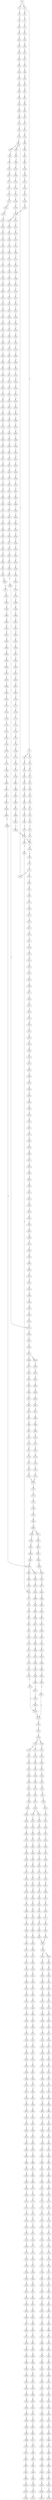 strict digraph  {
	S0 -> S1 [ label = C ];
	S0 -> S2 [ label = A ];
	S1 -> S3 [ label = T ];
	S2 -> S4 [ label = T ];
	S2 -> S5 [ label = C ];
	S3 -> S6 [ label = T ];
	S4 -> S7 [ label = C ];
	S5 -> S8 [ label = G ];
	S5 -> S9 [ label = C ];
	S6 -> S10 [ label = C ];
	S7 -> S11 [ label = C ];
	S8 -> S12 [ label = C ];
	S9 -> S13 [ label = C ];
	S10 -> S14 [ label = G ];
	S11 -> S15 [ label = G ];
	S12 -> S16 [ label = G ];
	S13 -> S17 [ label = G ];
	S14 -> S18 [ label = T ];
	S15 -> S19 [ label = C ];
	S16 -> S20 [ label = C ];
	S17 -> S21 [ label = T ];
	S18 -> S22 [ label = A ];
	S19 -> S23 [ label = A ];
	S20 -> S24 [ label = A ];
	S21 -> S25 [ label = A ];
	S22 -> S26 [ label = C ];
	S23 -> S27 [ label = C ];
	S24 -> S28 [ label = C ];
	S25 -> S29 [ label = C ];
	S26 -> S30 [ label = T ];
	S27 -> S31 [ label = G ];
	S28 -> S32 [ label = G ];
	S29 -> S33 [ label = G ];
	S30 -> S34 [ label = T ];
	S31 -> S35 [ label = T ];
	S32 -> S36 [ label = T ];
	S33 -> S37 [ label = T ];
	S34 -> S38 [ label = C ];
	S35 -> S39 [ label = C ];
	S36 -> S40 [ label = C ];
	S37 -> S41 [ label = C ];
	S38 -> S42 [ label = A ];
	S39 -> S43 [ label = G ];
	S40 -> S44 [ label = C ];
	S41 -> S45 [ label = C ];
	S42 -> S46 [ label = A ];
	S43 -> S47 [ label = A ];
	S44 -> S48 [ label = A ];
	S45 -> S49 [ label = A ];
	S46 -> S50 [ label = G ];
	S47 -> S51 [ label = G ];
	S48 -> S52 [ label = G ];
	S49 -> S53 [ label = G ];
	S50 -> S54 [ label = C ];
	S51 -> S55 [ label = C ];
	S52 -> S56 [ label = C ];
	S53 -> S57 [ label = C ];
	S54 -> S58 [ label = G ];
	S55 -> S59 [ label = G ];
	S56 -> S60 [ label = T ];
	S56 -> S61 [ label = G ];
	S57 -> S61 [ label = G ];
	S58 -> S62 [ label = A ];
	S59 -> S63 [ label = A ];
	S60 -> S64 [ label = T ];
	S61 -> S65 [ label = A ];
	S62 -> S66 [ label = G ];
	S63 -> S67 [ label = G ];
	S64 -> S68 [ label = C ];
	S65 -> S69 [ label = G ];
	S66 -> S70 [ label = T ];
	S67 -> S71 [ label = T ];
	S68 -> S72 [ label = A ];
	S69 -> S73 [ label = T ];
	S70 -> S74 [ label = C ];
	S71 -> S75 [ label = C ];
	S72 -> S76 [ label = C ];
	S73 -> S77 [ label = C ];
	S74 -> S78 [ label = C ];
	S75 -> S79 [ label = G ];
	S76 -> S80 [ label = G ];
	S77 -> S81 [ label = C ];
	S77 -> S82 [ label = T ];
	S78 -> S83 [ label = C ];
	S79 -> S84 [ label = A ];
	S80 -> S85 [ label = C ];
	S81 -> S83 [ label = C ];
	S82 -> S86 [ label = C ];
	S83 -> S87 [ label = T ];
	S83 -> S88 [ label = G ];
	S84 -> S89 [ label = A ];
	S85 -> S90 [ label = C ];
	S86 -> S91 [ label = G ];
	S87 -> S92 [ label = C ];
	S88 -> S93 [ label = C ];
	S89 -> S94 [ label = C ];
	S90 -> S95 [ label = C ];
	S91 -> S96 [ label = T ];
	S92 -> S97 [ label = C ];
	S93 -> S98 [ label = C ];
	S94 -> S99 [ label = C ];
	S95 -> S100 [ label = T ];
	S96 -> S101 [ label = C ];
	S97 -> S102 [ label = G ];
	S98 -> S103 [ label = T ];
	S99 -> S104 [ label = T ];
	S100 -> S105 [ label = T ];
	S101 -> S106 [ label = T ];
	S102 -> S107 [ label = G ];
	S103 -> S108 [ label = G ];
	S104 -> S109 [ label = G ];
	S105 -> S110 [ label = C ];
	S106 -> S111 [ label = G ];
	S107 -> S112 [ label = T ];
	S108 -> S113 [ label = T ];
	S109 -> S114 [ label = T ];
	S110 -> S115 [ label = A ];
	S111 -> S116 [ label = T ];
	S112 -> S117 [ label = C ];
	S113 -> S118 [ label = C ];
	S114 -> S119 [ label = C ];
	S115 -> S120 [ label = T ];
	S116 -> S121 [ label = T ];
	S117 -> S122 [ label = T ];
	S118 -> S123 [ label = G ];
	S119 -> S124 [ label = G ];
	S120 -> S125 [ label = C ];
	S121 -> S126 [ label = C ];
	S122 -> S127 [ label = G ];
	S123 -> S128 [ label = C ];
	S124 -> S129 [ label = C ];
	S125 -> S130 [ label = C ];
	S126 -> S131 [ label = C ];
	S127 -> S132 [ label = G ];
	S128 -> S133 [ label = G ];
	S129 -> S134 [ label = G ];
	S130 -> S135 [ label = A ];
	S131 -> S136 [ label = G ];
	S132 -> S137 [ label = A ];
	S133 -> S138 [ label = C ];
	S134 -> S138 [ label = C ];
	S135 -> S139 [ label = G ];
	S136 -> S140 [ label = T ];
	S137 -> S141 [ label = G ];
	S138 -> S142 [ label = G ];
	S138 -> S143 [ label = A ];
	S139 -> S144 [ label = A ];
	S140 -> S145 [ label = G ];
	S141 -> S146 [ label = G ];
	S142 -> S147 [ label = A ];
	S143 -> S148 [ label = A ];
	S144 -> S149 [ label = A ];
	S145 -> S150 [ label = G ];
	S146 -> S151 [ label = G ];
	S147 -> S152 [ label = G ];
	S148 -> S153 [ label = C ];
	S149 -> S154 [ label = C ];
	S150 -> S155 [ label = C ];
	S151 -> S156 [ label = T ];
	S152 -> S157 [ label = C ];
	S153 -> S158 [ label = C ];
	S154 -> S159 [ label = C ];
	S155 -> S160 [ label = C ];
	S156 -> S161 [ label = G ];
	S157 -> S162 [ label = A ];
	S158 -> S163 [ label = C ];
	S159 -> S164 [ label = A ];
	S159 -> S165 [ label = G ];
	S160 -> S166 [ label = C ];
	S161 -> S167 [ label = T ];
	S162 -> S168 [ label = G ];
	S163 -> S169 [ label = G ];
	S164 -> S170 [ label = G ];
	S164 -> S171 [ label = C ];
	S165 -> S172 [ label = G ];
	S166 -> S173 [ label = G ];
	S167 -> S174 [ label = T ];
	S168 -> S175 [ label = T ];
	S169 -> S176 [ label = T ];
	S170 -> S177 [ label = A ];
	S171 -> S178 [ label = C ];
	S172 -> S179 [ label = A ];
	S173 -> S180 [ label = T ];
	S174 -> S181 [ label = C ];
	S175 -> S182 [ label = G ];
	S176 -> S183 [ label = A ];
	S177 -> S184 [ label = C ];
	S178 -> S185 [ label = A ];
	S179 -> S186 [ label = C ];
	S180 -> S187 [ label = C ];
	S181 -> S188 [ label = C ];
	S182 -> S189 [ label = C ];
	S183 -> S190 [ label = C ];
	S184 -> S191 [ label = T ];
	S185 -> S192 [ label = C ];
	S186 -> S193 [ label = G ];
	S187 -> S194 [ label = C ];
	S188 -> S195 [ label = A ];
	S189 -> S196 [ label = A ];
	S190 -> S197 [ label = A ];
	S191 -> S198 [ label = C ];
	S192 -> S199 [ label = C ];
	S193 -> S200 [ label = C ];
	S194 -> S201 [ label = A ];
	S195 -> S202 [ label = G ];
	S196 -> S203 [ label = A ];
	S197 -> S204 [ label = G ];
	S198 -> S205 [ label = C ];
	S199 -> S206 [ label = C ];
	S200 -> S207 [ label = C ];
	S201 -> S208 [ label = G ];
	S202 -> S209 [ label = C ];
	S203 -> S210 [ label = C ];
	S204 -> S211 [ label = C ];
	S205 -> S212 [ label = C ];
	S206 -> S213 [ label = C ];
	S207 -> S214 [ label = C ];
	S208 -> S215 [ label = T ];
	S209 -> S216 [ label = A ];
	S210 -> S217 [ label = A ];
	S211 -> S218 [ label = A ];
	S212 -> S219 [ label = A ];
	S213 -> S220 [ label = T ];
	S214 -> S221 [ label = A ];
	S215 -> S222 [ label = A ];
	S216 -> S223 [ label = G ];
	S217 -> S224 [ label = G ];
	S218 -> S225 [ label = G ];
	S219 -> S226 [ label = T ];
	S220 -> S227 [ label = T ];
	S221 -> S228 [ label = T ];
	S222 -> S229 [ label = G ];
	S223 -> S230 [ label = A ];
	S224 -> S231 [ label = C ];
	S225 -> S232 [ label = G ];
	S226 -> S233 [ label = C ];
	S227 -> S234 [ label = C ];
	S228 -> S235 [ label = C ];
	S229 -> S236 [ label = C ];
	S230 -> S237 [ label = T ];
	S231 -> S238 [ label = T ];
	S232 -> S239 [ label = T ];
	S233 -> S240 [ label = T ];
	S234 -> S241 [ label = C ];
	S234 -> S242 [ label = G ];
	S235 -> S243 [ label = G ];
	S236 -> S244 [ label = T ];
	S237 -> S245 [ label = A ];
	S238 -> S246 [ label = A ];
	S239 -> S247 [ label = G ];
	S240 -> S248 [ label = G ];
	S241 -> S249 [ label = T ];
	S242 -> S250 [ label = A ];
	S243 -> S251 [ label = T ];
	S244 -> S252 [ label = C ];
	S245 -> S253 [ label = A ];
	S246 -> S254 [ label = C ];
	S247 -> S255 [ label = C ];
	S248 -> S256 [ label = C ];
	S249 -> S257 [ label = G ];
	S250 -> S258 [ label = T ];
	S251 -> S259 [ label = C ];
	S252 -> S260 [ label = C ];
	S253 -> S261 [ label = A ];
	S254 -> S262 [ label = G ];
	S255 -> S263 [ label = A ];
	S256 -> S264 [ label = C ];
	S257 -> S265 [ label = T ];
	S258 -> S266 [ label = C ];
	S259 -> S267 [ label = C ];
	S260 -> S268 [ label = A ];
	S261 -> S269 [ label = A ];
	S262 -> S270 [ label = A ];
	S263 -> S271 [ label = C ];
	S264 -> S272 [ label = A ];
	S265 -> S273 [ label = C ];
	S266 -> S274 [ label = G ];
	S267 -> S275 [ label = T ];
	S268 -> S276 [ label = C ];
	S269 -> S277 [ label = A ];
	S270 -> S278 [ label = G ];
	S271 -> S279 [ label = G ];
	S272 -> S280 [ label = G ];
	S273 -> S281 [ label = C ];
	S274 -> S282 [ label = T ];
	S275 -> S283 [ label = C ];
	S276 -> S284 [ label = C ];
	S277 -> S285 [ label = C ];
	S278 -> S286 [ label = A ];
	S279 -> S287 [ label = C ];
	S280 -> S288 [ label = T ];
	S281 -> S289 [ label = T ];
	S282 -> S290 [ label = T ];
	S283 -> S291 [ label = T ];
	S284 -> S292 [ label = G ];
	S285 -> S293 [ label = T ];
	S286 -> S294 [ label = A ];
	S287 -> S295 [ label = G ];
	S288 -> S296 [ label = C ];
	S289 -> S297 [ label = T ];
	S290 -> S298 [ label = T ];
	S291 -> S299 [ label = T ];
	S292 -> S300 [ label = G ];
	S293 -> S301 [ label = T ];
	S294 -> S302 [ label = C ];
	S295 -> S303 [ label = G ];
	S296 -> S304 [ label = G ];
	S297 -> S305 [ label = G ];
	S298 -> S306 [ label = G ];
	S299 -> S307 [ label = C ];
	S300 -> S308 [ label = A ];
	S301 -> S309 [ label = T ];
	S302 -> S310 [ label = T ];
	S303 -> S311 [ label = T ];
	S304 -> S312 [ label = T ];
	S305 -> S313 [ label = T ];
	S306 -> S314 [ label = T ];
	S307 -> S315 [ label = T ];
	S308 -> S316 [ label = C ];
	S309 -> S317 [ label = G ];
	S310 -> S318 [ label = G ];
	S311 -> S319 [ label = G ];
	S312 -> S320 [ label = A ];
	S313 -> S321 [ label = A ];
	S314 -> S322 [ label = A ];
	S315 -> S323 [ label = C ];
	S316 -> S324 [ label = G ];
	S317 -> S325 [ label = C ];
	S318 -> S326 [ label = G ];
	S319 -> S327 [ label = C ];
	S320 -> S328 [ label = A ];
	S321 -> S329 [ label = G ];
	S322 -> S330 [ label = G ];
	S323 -> S331 [ label = G ];
	S324 -> S332 [ label = T ];
	S325 -> S333 [ label = C ];
	S326 -> S334 [ label = C ];
	S327 -> S335 [ label = C ];
	S328 -> S336 [ label = G ];
	S329 -> S337 [ label = G ];
	S330 -> S338 [ label = G ];
	S331 -> S339 [ label = G ];
	S332 -> S340 [ label = C ];
	S333 -> S341 [ label = G ];
	S334 -> S342 [ label = G ];
	S335 -> S343 [ label = G ];
	S336 -> S344 [ label = A ];
	S337 -> S345 [ label = A ];
	S338 -> S346 [ label = A ];
	S339 -> S347 [ label = A ];
	S340 -> S348 [ label = G ];
	S341 -> S349 [ label = T ];
	S342 -> S350 [ label = C ];
	S343 -> S351 [ label = C ];
	S344 -> S352 [ label = C ];
	S345 -> S353 [ label = G ];
	S346 -> S354 [ label = A ];
	S347 -> S355 [ label = G ];
	S348 -> S356 [ label = T ];
	S349 -> S357 [ label = A ];
	S350 -> S358 [ label = A ];
	S351 -> S359 [ label = A ];
	S352 -> S360 [ label = G ];
	S353 -> S361 [ label = A ];
	S354 -> S362 [ label = A ];
	S355 -> S363 [ label = A ];
	S356 -> S364 [ label = G ];
	S357 -> S365 [ label = G ];
	S358 -> S366 [ label = G ];
	S359 -> S367 [ label = A ];
	S360 -> S368 [ label = G ];
	S361 -> S369 [ label = G ];
	S362 -> S370 [ label = G ];
	S363 -> S371 [ label = G ];
	S364 -> S372 [ label = A ];
	S365 -> S373 [ label = C ];
	S366 -> S374 [ label = C ];
	S367 -> S375 [ label = C ];
	S368 -> S376 [ label = C ];
	S369 -> S377 [ label = G ];
	S370 -> S378 [ label = G ];
	S371 -> S379 [ label = G ];
	S372 -> S380 [ label = C ];
	S373 -> S381 [ label = C ];
	S374 -> S382 [ label = G ];
	S375 -> S383 [ label = C ];
	S376 -> S384 [ label = T ];
	S377 -> S385 [ label = T ];
	S378 -> S386 [ label = T ];
	S379 -> S387 [ label = T ];
	S380 -> S388 [ label = C ];
	S381 -> S389 [ label = G ];
	S382 -> S390 [ label = G ];
	S383 -> S391 [ label = A ];
	S384 -> S392 [ label = C ];
	S385 -> S393 [ label = C ];
	S386 -> S394 [ label = C ];
	S387 -> S395 [ label = C ];
	S388 -> S396 [ label = G ];
	S389 -> S397 [ label = G ];
	S390 -> S398 [ label = G ];
	S391 -> S399 [ label = G ];
	S392 -> S400 [ label = T ];
	S393 -> S401 [ label = C ];
	S394 -> S402 [ label = C ];
	S395 -> S401 [ label = C ];
	S396 -> S403 [ label = G ];
	S397 -> S404 [ label = T ];
	S398 -> S405 [ label = T ];
	S399 -> S406 [ label = T ];
	S400 -> S407 [ label = C ];
	S401 -> S408 [ label = C ];
	S402 -> S409 [ label = C ];
	S403 -> S410 [ label = T ];
	S404 -> S411 [ label = G ];
	S405 -> S412 [ label = G ];
	S406 -> S413 [ label = C ];
	S407 -> S414 [ label = G ];
	S408 -> S415 [ label = A ];
	S408 -> S416 [ label = G ];
	S409 -> S417 [ label = G ];
	S410 -> S418 [ label = C ];
	S411 -> S419 [ label = A ];
	S412 -> S420 [ label = C ];
	S413 -> S421 [ label = G ];
	S414 -> S422 [ label = A ];
	S415 -> S423 [ label = G ];
	S416 -> S424 [ label = G ];
	S417 -> S425 [ label = A ];
	S418 -> S426 [ label = G ];
	S419 -> S427 [ label = C ];
	S420 -> S428 [ label = C ];
	S421 -> S429 [ label = C ];
	S422 -> S430 [ label = A ];
	S423 -> S431 [ label = A ];
	S424 -> S432 [ label = A ];
	S425 -> S433 [ label = A ];
	S426 -> S434 [ label = C ];
	S427 -> S435 [ label = G ];
	S428 -> S436 [ label = G ];
	S429 -> S437 [ label = G ];
	S430 -> S438 [ label = G ];
	S431 -> S439 [ label = G ];
	S432 -> S440 [ label = G ];
	S433 -> S441 [ label = G ];
	S434 -> S442 [ label = G ];
	S435 -> S443 [ label = T ];
	S436 -> S444 [ label = C ];
	S437 -> S445 [ label = C ];
	S438 -> S446 [ label = T ];
	S439 -> S447 [ label = C ];
	S440 -> S448 [ label = G ];
	S441 -> S449 [ label = T ];
	S442 -> S450 [ label = T ];
	S443 -> S451 [ label = G ];
	S444 -> S452 [ label = C ];
	S445 -> S453 [ label = A ];
	S446 -> S454 [ label = C ];
	S447 -> S455 [ label = C ];
	S448 -> S456 [ label = C ];
	S449 -> S457 [ label = C ];
	S450 -> S458 [ label = A ];
	S451 -> S459 [ label = G ];
	S452 -> S460 [ label = G ];
	S453 -> S461 [ label = G ];
	S454 -> S462 [ label = G ];
	S455 -> S463 [ label = A ];
	S456 -> S464 [ label = G ];
	S457 -> S465 [ label = G ];
	S458 -> S466 [ label = G ];
	S459 -> S467 [ label = G ];
	S460 -> S468 [ label = G ];
	S461 -> S469 [ label = C ];
	S462 -> S470 [ label = C ];
	S463 -> S471 [ label = C ];
	S464 -> S472 [ label = T ];
	S465 -> S473 [ label = A ];
	S466 -> S474 [ label = C ];
	S467 -> S475 [ label = T ];
	S468 -> S476 [ label = T ];
	S469 -> S477 [ label = C ];
	S470 -> S478 [ label = G ];
	S471 -> S479 [ label = G ];
	S472 -> S480 [ label = G ];
	S473 -> S481 [ label = G ];
	S474 -> S482 [ label = C ];
	S475 -> S483 [ label = A ];
	S476 -> S484 [ label = G ];
	S477 -> S485 [ label = G ];
	S478 -> S486 [ label = G ];
	S479 -> S487 [ label = G ];
	S480 -> S488 [ label = G ];
	S481 -> S489 [ label = G ];
	S482 -> S490 [ label = G ];
	S483 -> S491 [ label = C ];
	S484 -> S492 [ label = G ];
	S485 -> S493 [ label = G ];
	S486 -> S494 [ label = C ];
	S487 -> S495 [ label = T ];
	S488 -> S496 [ label = T ];
	S489 -> S497 [ label = T ];
	S490 -> S498 [ label = C ];
	S491 -> S499 [ label = T ];
	S492 -> S500 [ label = T ];
	S493 -> S501 [ label = T ];
	S494 -> S502 [ label = T ];
	S495 -> S503 [ label = T ];
	S496 -> S504 [ label = A ];
	S497 -> S505 [ label = A ];
	S498 -> S506 [ label = T ];
	S499 -> S507 [ label = A ];
	S500 -> S508 [ label = G ];
	S501 -> S509 [ label = G ];
	S502 -> S510 [ label = A ];
	S503 -> S511 [ label = A ];
	S504 -> S512 [ label = T ];
	S505 -> S513 [ label = T ];
	S506 -> S514 [ label = G ];
	S507 -> S515 [ label = T ];
	S508 -> S516 [ label = G ];
	S509 -> S517 [ label = G ];
	S510 -> S518 [ label = T ];
	S511 -> S519 [ label = C ];
	S512 -> S520 [ label = G ];
	S513 -> S521 [ label = A ];
	S514 -> S522 [ label = G ];
	S515 -> S523 [ label = T ];
	S516 -> S524 [ label = A ];
	S517 -> S525 [ label = A ];
	S518 -> S526 [ label = A ];
	S519 -> S527 [ label = T ];
	S520 -> S528 [ label = A ];
	S521 -> S529 [ label = A ];
	S522 -> S530 [ label = A ];
	S523 -> S531 [ label = G ];
	S524 -> S532 [ label = A ];
	S525 -> S533 [ label = A ];
	S526 -> S534 [ label = G ];
	S527 -> S535 [ label = G ];
	S528 -> S536 [ label = G ];
	S529 -> S537 [ label = G ];
	S530 -> S538 [ label = A ];
	S531 -> S539 [ label = G ];
	S532 -> S540 [ label = C ];
	S533 -> S541 [ label = G ];
	S534 -> S542 [ label = T ];
	S535 -> S543 [ label = C ];
	S536 -> S544 [ label = C ];
	S537 -> S545 [ label = T ];
	S538 -> S546 [ label = G ];
	S539 -> S547 [ label = A ];
	S540 -> S548 [ label = C ];
	S541 -> S549 [ label = A ];
	S542 -> S550 [ label = A ];
	S543 -> S551 [ label = A ];
	S544 -> S552 [ label = G ];
	S545 -> S553 [ label = C ];
	S546 -> S554 [ label = A ];
	S547 -> S555 [ label = A ];
	S548 -> S556 [ label = T ];
	S549 -> S557 [ label = A ];
	S550 -> S558 [ label = G ];
	S551 -> S559 [ label = G ];
	S552 -> S560 [ label = G ];
	S553 -> S561 [ label = G ];
	S554 -> S562 [ label = A ];
	S555 -> S563 [ label = C ];
	S556 -> S564 [ label = C ];
	S557 -> S565 [ label = C ];
	S558 -> S566 [ label = C ];
	S559 -> S567 [ label = A ];
	S560 -> S568 [ label = T ];
	S561 -> S569 [ label = T ];
	S562 -> S570 [ label = C ];
	S563 -> S571 [ label = G ];
	S564 -> S572 [ label = G ];
	S565 -> S573 [ label = G ];
	S566 -> S574 [ label = C ];
	S567 -> S575 [ label = C ];
	S568 -> S576 [ label = C ];
	S569 -> S577 [ label = G ];
	S570 -> S573 [ label = G ];
	S571 -> S578 [ label = G ];
	S572 -> S579 [ label = G ];
	S573 -> S580 [ label = G ];
	S574 -> S581 [ label = G ];
	S575 -> S582 [ label = G ];
	S576 -> S583 [ label = G ];
	S577 -> S584 [ label = G ];
	S578 -> S585 [ label = T ];
	S579 -> S586 [ label = C ];
	S580 -> S587 [ label = C ];
	S581 -> S588 [ label = A ];
	S582 -> S589 [ label = G ];
	S583 -> S590 [ label = C ];
	S584 -> S591 [ label = T ];
	S585 -> S592 [ label = A ];
	S586 -> S593 [ label = A ];
	S587 -> S594 [ label = A ];
	S588 -> S595 [ label = A ];
	S589 -> S596 [ label = A ];
	S590 -> S597 [ label = A ];
	S591 -> S598 [ label = A ];
	S592 -> S599 [ label = C ];
	S593 -> S600 [ label = C ];
	S594 -> S601 [ label = C ];
	S595 -> S602 [ label = A ];
	S596 -> S603 [ label = C ];
	S597 -> S604 [ label = C ];
	S598 -> S605 [ label = C ];
	S599 -> S606 [ label = G ];
	S600 -> S607 [ label = G ];
	S601 -> S608 [ label = C ];
	S601 -> S609 [ label = T ];
	S602 -> S610 [ label = C ];
	S603 -> S611 [ label = A ];
	S604 -> S612 [ label = G ];
	S605 -> S613 [ label = C ];
	S606 -> S614 [ label = A ];
	S607 -> S615 [ label = C ];
	S608 -> S616 [ label = G ];
	S609 -> S617 [ label = G ];
	S610 -> S618 [ label = C ];
	S611 -> S619 [ label = C ];
	S612 -> S620 [ label = C ];
	S613 -> S621 [ label = G ];
	S614 -> S622 [ label = A ];
	S615 -> S623 [ label = G ];
	S616 -> S624 [ label = G ];
	S617 -> S625 [ label = G ];
	S618 -> S626 [ label = C ];
	S619 -> S627 [ label = A ];
	S620 -> S628 [ label = G ];
	S621 -> S629 [ label = G ];
	S622 -> S630 [ label = G ];
	S623 -> S631 [ label = C ];
	S624 -> S632 [ label = G ];
	S625 -> S633 [ label = G ];
	S626 -> S634 [ label = C ];
	S627 -> S635 [ label = C ];
	S628 -> S636 [ label = C ];
	S629 -> S637 [ label = T ];
	S630 -> S638 [ label = A ];
	S631 -> S639 [ label = G ];
	S632 -> S640 [ label = A ];
	S633 -> S641 [ label = A ];
	S634 -> S642 [ label = G ];
	S635 -> S643 [ label = C ];
	S636 -> S644 [ label = G ];
	S637 -> S645 [ label = G ];
	S638 -> S646 [ label = A ];
	S639 -> S647 [ label = C ];
	S640 -> S648 [ label = A ];
	S641 -> S649 [ label = A ];
	S642 -> S650 [ label = A ];
	S643 -> S651 [ label = T ];
	S644 -> S652 [ label = G ];
	S645 -> S653 [ label = G ];
	S646 -> S654 [ label = G ];
	S647 -> S655 [ label = G ];
	S648 -> S656 [ label = T ];
	S649 -> S657 [ label = C ];
	S650 -> S658 [ label = C ];
	S651 -> S659 [ label = C ];
	S652 -> S660 [ label = C ];
	S653 -> S661 [ label = T ];
	S654 -> S662 [ label = T ];
	S655 -> S663 [ label = T ];
	S656 -> S664 [ label = T ];
	S657 -> S665 [ label = T ];
	S658 -> S666 [ label = T ];
	S659 -> S667 [ label = T ];
	S660 -> S668 [ label = T ];
	S661 -> S669 [ label = T ];
	S662 -> S670 [ label = G ];
	S663 -> S671 [ label = C ];
	S664 -> S672 [ label = G ];
	S665 -> S673 [ label = G ];
	S666 -> S674 [ label = A ];
	S667 -> S675 [ label = A ];
	S668 -> S676 [ label = G ];
	S669 -> S677 [ label = A ];
	S670 -> S678 [ label = T ];
	S671 -> S679 [ label = G ];
	S672 -> S680 [ label = A ];
	S673 -> S681 [ label = G ];
	S674 -> S682 [ label = G ];
	S675 -> S683 [ label = G ];
	S676 -> S684 [ label = G ];
	S677 -> S685 [ label = G ];
	S678 -> S686 [ label = C ];
	S679 -> S687 [ label = A ];
	S680 -> S688 [ label = A ];
	S681 -> S689 [ label = A ];
	S682 -> S690 [ label = A ];
	S683 -> S691 [ label = A ];
	S684 -> S692 [ label = A ];
	S685 -> S693 [ label = A ];
	S686 -> S694 [ label = C ];
	S687 -> S695 [ label = C ];
	S688 -> S696 [ label = C ];
	S689 -> S697 [ label = C ];
	S690 -> S698 [ label = A ];
	S691 -> S699 [ label = A ];
	S692 -> S700 [ label = A ];
	S693 -> S701 [ label = A ];
	S694 -> S702 [ label = T ];
	S695 -> S703 [ label = G ];
	S696 -> S704 [ label = C ];
	S697 -> S705 [ label = C ];
	S698 -> S706 [ label = T ];
	S699 -> S707 [ label = C ];
	S700 -> S708 [ label = T ];
	S701 -> S709 [ label = G ];
	S702 -> S710 [ label = G ];
	S703 -> S711 [ label = C ];
	S704 -> S712 [ label = C ];
	S705 -> S713 [ label = C ];
	S706 -> S714 [ label = C ];
	S707 -> S715 [ label = G ];
	S708 -> S716 [ label = G ];
	S709 -> S717 [ label = G ];
	S710 -> S718 [ label = G ];
	S711 -> S719 [ label = G ];
	S712 -> S720 [ label = G ];
	S713 -> S721 [ label = G ];
	S714 -> S722 [ label = G ];
	S715 -> S723 [ label = A ];
	S716 -> S724 [ label = G ];
	S717 -> S725 [ label = G ];
	S718 -> S726 [ label = C ];
	S719 -> S727 [ label = C ];
	S720 -> S728 [ label = T ];
	S721 -> S729 [ label = T ];
	S722 -> S730 [ label = G ];
	S723 -> S731 [ label = G ];
	S724 -> S732 [ label = G ];
	S725 -> S733 [ label = G ];
	S726 -> S734 [ label = C ];
	S727 -> S735 [ label = C ];
	S728 -> S736 [ label = C ];
	S729 -> S737 [ label = C ];
	S730 -> S738 [ label = G ];
	S731 -> S739 [ label = G ];
	S732 -> S740 [ label = G ];
	S733 -> S741 [ label = G ];
	S734 -> S742 [ label = T ];
	S735 -> S743 [ label = T ];
	S736 -> S744 [ label = T ];
	S737 -> S745 [ label = T ];
	S738 -> S746 [ label = T ];
	S739 -> S747 [ label = T ];
	S740 -> S748 [ label = T ];
	S741 -> S749 [ label = T ];
	S742 -> S750 [ label = G ];
	S743 -> S751 [ label = C ];
	S744 -> S752 [ label = C ];
	S745 -> S753 [ label = C ];
	S746 -> S754 [ label = A ];
	S747 -> S755 [ label = G ];
	S748 -> S756 [ label = C ];
	S749 -> S757 [ label = C ];
	S750 -> S758 [ label = G ];
	S751 -> S759 [ label = G ];
	S752 -> S760 [ label = G ];
	S753 -> S760 [ label = G ];
	S754 -> S761 [ label = T ];
	S755 -> S762 [ label = T ];
	S756 -> S763 [ label = C ];
	S757 -> S764 [ label = C ];
	S758 -> S765 [ label = G ];
	S759 -> S766 [ label = G ];
	S760 -> S767 [ label = G ];
	S761 -> S768 [ label = C ];
	S762 -> S769 [ label = C ];
	S763 -> S770 [ label = G ];
	S764 -> S771 [ label = G ];
	S765 -> S772 [ label = T ];
	S766 -> S773 [ label = G ];
	S767 -> S774 [ label = C ];
	S768 -> S775 [ label = C ];
	S769 -> S776 [ label = C ];
	S770 -> S777 [ label = C ];
	S771 -> S778 [ label = T ];
	S772 -> S779 [ label = C ];
	S773 -> S780 [ label = C ];
	S774 -> S781 [ label = A ];
	S775 -> S782 [ label = C ];
	S776 -> S783 [ label = C ];
	S777 -> S784 [ label = C ];
	S778 -> S785 [ label = C ];
	S779 -> S786 [ label = C ];
	S780 -> S787 [ label = T ];
	S781 -> S788 [ label = C ];
	S782 -> S789 [ label = G ];
	S783 -> S790 [ label = T ];
	S784 -> S791 [ label = G ];
	S785 -> S792 [ label = G ];
	S786 -> S793 [ label = C ];
	S787 -> S794 [ label = C ];
	S788 -> S795 [ label = C ];
	S789 -> S796 [ label = A ];
	S790 -> S797 [ label = G ];
	S791 -> S798 [ label = G ];
	S792 -> S799 [ label = G ];
	S793 -> S800 [ label = G ];
	S794 -> S801 [ label = A ];
	S795 -> S802 [ label = G ];
	S796 -> S803 [ label = A ];
	S797 -> S804 [ label = T ];
	S798 -> S805 [ label = A ];
	S799 -> S806 [ label = A ];
	S800 -> S807 [ label = A ];
	S801 -> S808 [ label = C ];
	S802 -> S809 [ label = A ];
	S803 -> S810 [ label = A ];
	S804 -> S811 [ label = C ];
	S805 -> S812 [ label = A ];
	S806 -> S813 [ label = A ];
	S807 -> S814 [ label = G ];
	S808 -> S815 [ label = G ];
	S809 -> S816 [ label = G ];
	S809 -> S817 [ label = A ];
	S810 -> S818 [ label = G ];
	S811 -> S819 [ label = C ];
	S812 -> S820 [ label = C ];
	S813 -> S821 [ label = C ];
	S814 -> S822 [ label = T ];
	S815 -> S823 [ label = T ];
	S816 -> S824 [ label = T ];
	S817 -> S825 [ label = T ];
	S818 -> S826 [ label = T ];
	S819 -> S827 [ label = T ];
	S820 -> S828 [ label = T ];
	S821 -> S829 [ label = T ];
	S822 -> S830 [ label = C ];
	S823 -> S831 [ label = C ];
	S824 -> S832 [ label = C ];
	S825 -> S833 [ label = G ];
	S826 -> S834 [ label = G ];
	S827 -> S835 [ label = A ];
	S828 -> S836 [ label = G ];
	S829 -> S837 [ label = A ];
	S830 -> S838 [ label = C ];
	S831 -> S839 [ label = C ];
	S832 -> S840 [ label = C ];
	S833 -> S841 [ label = T ];
	S834 -> S842 [ label = T ];
	S835 -> S843 [ label = C ];
	S836 -> S844 [ label = C ];
	S837 -> S845 [ label = C ];
	S838 -> S846 [ label = A ];
	S839 -> S847 [ label = A ];
	S840 -> S848 [ label = A ];
	S841 -> S849 [ label = A ];
	S842 -> S850 [ label = C ];
	S843 -> S851 [ label = T ];
	S844 -> S852 [ label = A ];
	S845 -> S853 [ label = A ];
	S846 -> S854 [ label = G ];
	S847 -> S855 [ label = G ];
	S848 -> S854 [ label = G ];
	S849 -> S856 [ label = G ];
	S850 -> S857 [ label = G ];
	S851 -> S858 [ label = A ];
	S852 -> S859 [ label = A ];
	S853 -> S860 [ label = A ];
	S854 -> S861 [ label = T ];
	S854 -> S862 [ label = C ];
	S855 -> S56 [ label = C ];
	S856 -> S863 [ label = T ];
	S857 -> S864 [ label = T ];
	S858 -> S865 [ label = C ];
	S859 -> S866 [ label = C ];
	S860 -> S867 [ label = C ];
	S861 -> S868 [ label = A ];
	S862 -> S869 [ label = T ];
	S863 -> S870 [ label = T ];
	S864 -> S871 [ label = C ];
	S865 -> S872 [ label = C ];
	S866 -> S873 [ label = C ];
	S867 -> S874 [ label = G ];
	S868 -> S875 [ label = G ];
	S869 -> S876 [ label = T ];
	S870 -> S877 [ label = T ];
	S871 -> S878 [ label = G ];
	S872 -> S879 [ label = A ];
	S873 -> S880 [ label = A ];
	S874 -> S881 [ label = A ];
	S875 -> S882 [ label = G ];
	S876 -> S68 [ label = C ];
	S877 -> S883 [ label = C ];
	S878 -> S884 [ label = G ];
	S879 -> S885 [ label = G ];
	S880 -> S886 [ label = G ];
	S881 -> S887 [ label = A ];
	S882 -> S888 [ label = G ];
	S883 -> S889 [ label = A ];
	S884 -> S890 [ label = A ];
	S885 -> S891 [ label = G ];
	S886 -> S892 [ label = A ];
	S887 -> S893 [ label = A ];
	S888 -> S894 [ label = T ];
	S889 -> S895 [ label = C ];
	S890 -> S896 [ label = A ];
	S891 -> S897 [ label = A ];
	S892 -> S898 [ label = A ];
	S893 -> S899 [ label = A ];
	S894 -> S900 [ label = C ];
	S895 -> S901 [ label = T ];
	S896 -> S902 [ label = C ];
	S897 -> S903 [ label = G ];
	S898 -> S904 [ label = C ];
	S899 -> S905 [ label = C ];
	S900 -> S906 [ label = A ];
	S901 -> S907 [ label = C ];
	S902 -> S908 [ label = A ];
	S903 -> S909 [ label = A ];
	S904 -> S910 [ label = A ];
	S905 -> S911 [ label = A ];
	S906 -> S912 [ label = C ];
	S907 -> S913 [ label = C ];
	S908 -> S914 [ label = G ];
	S909 -> S915 [ label = G ];
	S910 -> S916 [ label = G ];
	S911 -> S917 [ label = G ];
	S912 -> S918 [ label = T ];
	S913 -> S919 [ label = T ];
	S914 -> S920 [ label = G ];
	S915 -> S921 [ label = T ];
	S916 -> S922 [ label = C ];
	S917 -> S923 [ label = A ];
	S918 -> S924 [ label = C ];
	S919 -> S925 [ label = T ];
	S920 -> S926 [ label = A ];
	S921 -> S927 [ label = C ];
	S922 -> S928 [ label = C ];
	S923 -> S929 [ label = A ];
	S924 -> S930 [ label = G ];
	S925 -> S931 [ label = T ];
	S926 -> S932 [ label = A ];
	S927 -> S933 [ label = A ];
	S928 -> S934 [ label = G ];
	S929 -> S935 [ label = G ];
	S930 -> S936 [ label = C ];
	S931 -> S937 [ label = C ];
	S932 -> S938 [ label = T ];
	S933 -> S939 [ label = G ];
	S934 -> S940 [ label = T ];
	S935 -> S941 [ label = G ];
	S936 -> S942 [ label = T ];
	S937 -> S943 [ label = A ];
	S938 -> S944 [ label = A ];
	S939 -> S945 [ label = G ];
	S940 -> S946 [ label = C ];
	S941 -> S947 [ label = G ];
	S942 -> S948 [ label = T ];
	S943 -> S949 [ label = T ];
	S944 -> S950 [ label = G ];
	S945 -> S951 [ label = A ];
	S946 -> S952 [ label = C ];
	S947 -> S953 [ label = G ];
	S948 -> S954 [ label = C ];
	S949 -> S955 [ label = C ];
	S950 -> S956 [ label = T ];
	S951 -> S957 [ label = C ];
	S952 -> S958 [ label = T ];
	S953 -> S959 [ label = T ];
	S954 -> S960 [ label = A ];
	S955 -> S961 [ label = C ];
	S956 -> S962 [ label = C ];
	S957 -> S963 [ label = C ];
	S958 -> S964 [ label = C ];
	S959 -> S965 [ label = C ];
	S960 -> S966 [ label = T ];
	S961 -> S967 [ label = A ];
	S962 -> S968 [ label = T ];
	S963 -> S969 [ label = A ];
	S964 -> S970 [ label = T ];
	S965 -> S971 [ label = T ];
	S966 -> S972 [ label = C ];
	S967 -> S973 [ label = G ];
	S968 -> S974 [ label = C ];
	S969 -> S975 [ label = G ];
	S970 -> S976 [ label = G ];
	S971 -> S977 [ label = C ];
	S972 -> S978 [ label = C ];
	S973 -> S144 [ label = A ];
	S974 -> S979 [ label = T ];
	S975 -> S980 [ label = T ];
	S976 -> S981 [ label = T ];
	S977 -> S982 [ label = T ];
	S978 -> S983 [ label = A ];
	S979 -> S984 [ label = C ];
	S980 -> S985 [ label = C ];
	S981 -> S986 [ label = C ];
	S982 -> S987 [ label = C ];
	S983 -> S139 [ label = G ];
	S984 -> S988 [ label = T ];
	S985 -> S989 [ label = T ];
	S986 -> S990 [ label = G ];
	S987 -> S991 [ label = G ];
	S988 -> S992 [ label = G ];
	S989 -> S993 [ label = C ];
	S990 -> S994 [ label = T ];
	S991 -> S995 [ label = T ];
	S992 -> S996 [ label = A ];
	S993 -> S997 [ label = T ];
	S994 -> S998 [ label = G ];
	S995 -> S999 [ label = G ];
	S996 -> S1000 [ label = G ];
	S997 -> S1001 [ label = G ];
	S998 -> S1002 [ label = G ];
	S999 -> S1003 [ label = G ];
	S1000 -> S1004 [ label = T ];
	S1001 -> S1005 [ label = T ];
	S1002 -> S1006 [ label = T ];
	S1003 -> S1007 [ label = T ];
	S1004 -> S1008 [ label = A ];
	S1005 -> S1009 [ label = A ];
	S1006 -> S1010 [ label = A ];
	S1007 -> S1011 [ label = A ];
}
